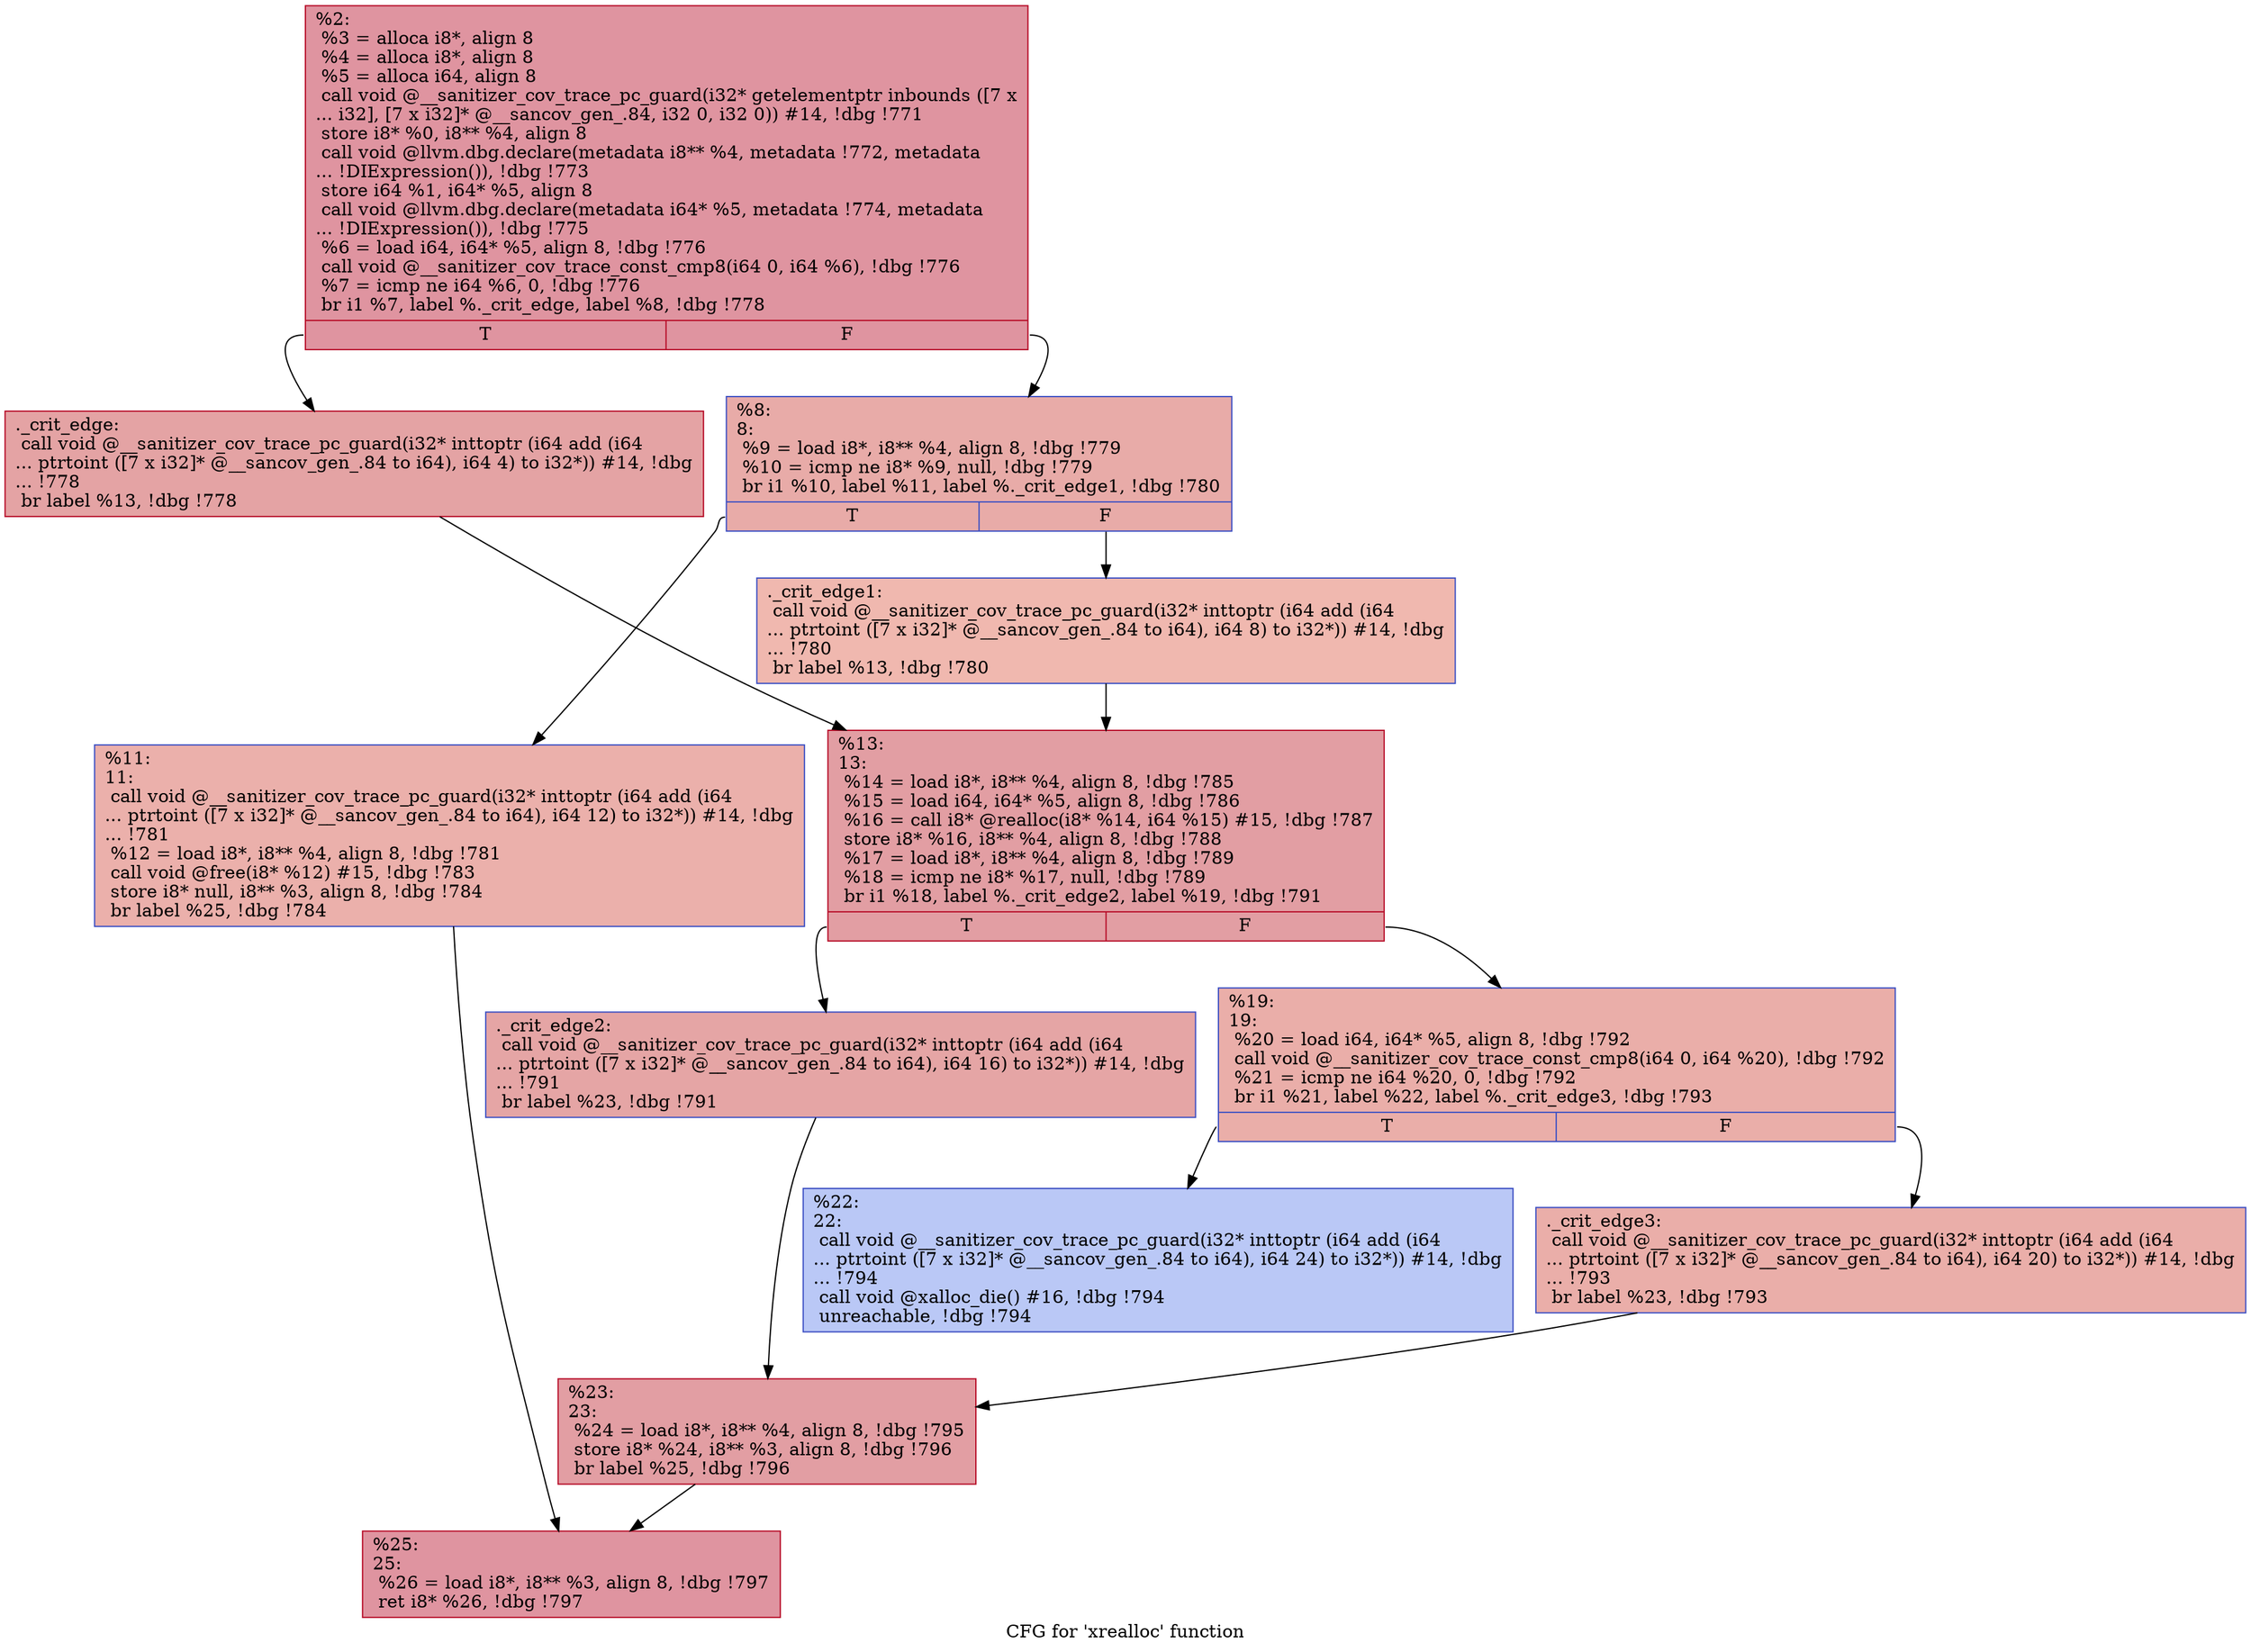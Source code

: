 digraph "CFG for 'xrealloc' function" {
	label="CFG for 'xrealloc' function";

	Node0x555555900f70 [shape=record,color="#b70d28ff", style=filled, fillcolor="#b70d2870",label="{%2:\l  %3 = alloca i8*, align 8\l  %4 = alloca i8*, align 8\l  %5 = alloca i64, align 8\l  call void @__sanitizer_cov_trace_pc_guard(i32* getelementptr inbounds ([7 x\l... i32], [7 x i32]* @__sancov_gen_.84, i32 0, i32 0)) #14, !dbg !771\l  store i8* %0, i8** %4, align 8\l  call void @llvm.dbg.declare(metadata i8** %4, metadata !772, metadata\l... !DIExpression()), !dbg !773\l  store i64 %1, i64* %5, align 8\l  call void @llvm.dbg.declare(metadata i64* %5, metadata !774, metadata\l... !DIExpression()), !dbg !775\l  %6 = load i64, i64* %5, align 8, !dbg !776\l  call void @__sanitizer_cov_trace_const_cmp8(i64 0, i64 %6), !dbg !776\l  %7 = icmp ne i64 %6, 0, !dbg !776\l  br i1 %7, label %._crit_edge, label %8, !dbg !778\l|{<s0>T|<s1>F}}"];
	Node0x555555900f70:s0 -> Node0x555555901090;
	Node0x555555900f70:s1 -> Node0x5555559010e0;
	Node0x555555901090 [shape=record,color="#b70d28ff", style=filled, fillcolor="#c32e3170",label="{._crit_edge:                                      \l  call void @__sanitizer_cov_trace_pc_guard(i32* inttoptr (i64 add (i64\l... ptrtoint ([7 x i32]* @__sancov_gen_.84 to i64), i64 4) to i32*)) #14, !dbg\l... !778\l  br label %13, !dbg !778\l}"];
	Node0x555555901090 -> Node0x5555559011d0;
	Node0x5555559010e0 [shape=record,color="#3d50c3ff", style=filled, fillcolor="#cc403a70",label="{%8:\l8:                                                \l  %9 = load i8*, i8** %4, align 8, !dbg !779\l  %10 = icmp ne i8* %9, null, !dbg !779\l  br i1 %10, label %11, label %._crit_edge1, !dbg !780\l|{<s0>T|<s1>F}}"];
	Node0x5555559010e0:s0 -> Node0x555555901180;
	Node0x5555559010e0:s1 -> Node0x555555901130;
	Node0x555555901130 [shape=record,color="#3d50c3ff", style=filled, fillcolor="#dc5d4a70",label="{._crit_edge1:                                     \l  call void @__sanitizer_cov_trace_pc_guard(i32* inttoptr (i64 add (i64\l... ptrtoint ([7 x i32]* @__sancov_gen_.84 to i64), i64 8) to i32*)) #14, !dbg\l... !780\l  br label %13, !dbg !780\l}"];
	Node0x555555901130 -> Node0x5555559011d0;
	Node0x555555901180 [shape=record,color="#3d50c3ff", style=filled, fillcolor="#d24b4070",label="{%11:\l11:                                               \l  call void @__sanitizer_cov_trace_pc_guard(i32* inttoptr (i64 add (i64\l... ptrtoint ([7 x i32]* @__sancov_gen_.84 to i64), i64 12) to i32*)) #14, !dbg\l... !781\l  %12 = load i8*, i8** %4, align 8, !dbg !781\l  call void @free(i8* %12) #15, !dbg !783\l  store i8* null, i8** %3, align 8, !dbg !784\l  br label %25, !dbg !784\l}"];
	Node0x555555901180 -> Node0x5555559013b0;
	Node0x5555559011d0 [shape=record,color="#b70d28ff", style=filled, fillcolor="#be242e70",label="{%13:\l13:                                               \l  %14 = load i8*, i8** %4, align 8, !dbg !785\l  %15 = load i64, i64* %5, align 8, !dbg !786\l  %16 = call i8* @realloc(i8* %14, i64 %15) #15, !dbg !787\l  store i8* %16, i8** %4, align 8, !dbg !788\l  %17 = load i8*, i8** %4, align 8, !dbg !789\l  %18 = icmp ne i8* %17, null, !dbg !789\l  br i1 %18, label %._crit_edge2, label %19, !dbg !791\l|{<s0>T|<s1>F}}"];
	Node0x5555559011d0:s0 -> Node0x555555901220;
	Node0x5555559011d0:s1 -> Node0x555555901270;
	Node0x555555901220 [shape=record,color="#3d50c3ff", style=filled, fillcolor="#c5333470",label="{._crit_edge2:                                     \l  call void @__sanitizer_cov_trace_pc_guard(i32* inttoptr (i64 add (i64\l... ptrtoint ([7 x i32]* @__sancov_gen_.84 to i64), i64 16) to i32*)) #14, !dbg\l... !791\l  br label %23, !dbg !791\l}"];
	Node0x555555901220 -> Node0x555555901360;
	Node0x555555901270 [shape=record,color="#3d50c3ff", style=filled, fillcolor="#d0473d70",label="{%19:\l19:                                               \l  %20 = load i64, i64* %5, align 8, !dbg !792\l  call void @__sanitizer_cov_trace_const_cmp8(i64 0, i64 %20), !dbg !792\l  %21 = icmp ne i64 %20, 0, !dbg !792\l  br i1 %21, label %22, label %._crit_edge3, !dbg !793\l|{<s0>T|<s1>F}}"];
	Node0x555555901270:s0 -> Node0x555555901310;
	Node0x555555901270:s1 -> Node0x5555559012c0;
	Node0x5555559012c0 [shape=record,color="#3d50c3ff", style=filled, fillcolor="#d0473d70",label="{._crit_edge3:                                     \l  call void @__sanitizer_cov_trace_pc_guard(i32* inttoptr (i64 add (i64\l... ptrtoint ([7 x i32]* @__sancov_gen_.84 to i64), i64 20) to i32*)) #14, !dbg\l... !793\l  br label %23, !dbg !793\l}"];
	Node0x5555559012c0 -> Node0x555555901360;
	Node0x555555901310 [shape=record,color="#3d50c3ff", style=filled, fillcolor="#6282ea70",label="{%22:\l22:                                               \l  call void @__sanitizer_cov_trace_pc_guard(i32* inttoptr (i64 add (i64\l... ptrtoint ([7 x i32]* @__sancov_gen_.84 to i64), i64 24) to i32*)) #14, !dbg\l... !794\l  call void @xalloc_die() #16, !dbg !794\l  unreachable, !dbg !794\l}"];
	Node0x555555901360 [shape=record,color="#b70d28ff", style=filled, fillcolor="#be242e70",label="{%23:\l23:                                               \l  %24 = load i8*, i8** %4, align 8, !dbg !795\l  store i8* %24, i8** %3, align 8, !dbg !796\l  br label %25, !dbg !796\l}"];
	Node0x555555901360 -> Node0x5555559013b0;
	Node0x5555559013b0 [shape=record,color="#b70d28ff", style=filled, fillcolor="#b70d2870",label="{%25:\l25:                                               \l  %26 = load i8*, i8** %3, align 8, !dbg !797\l  ret i8* %26, !dbg !797\l}"];
}

